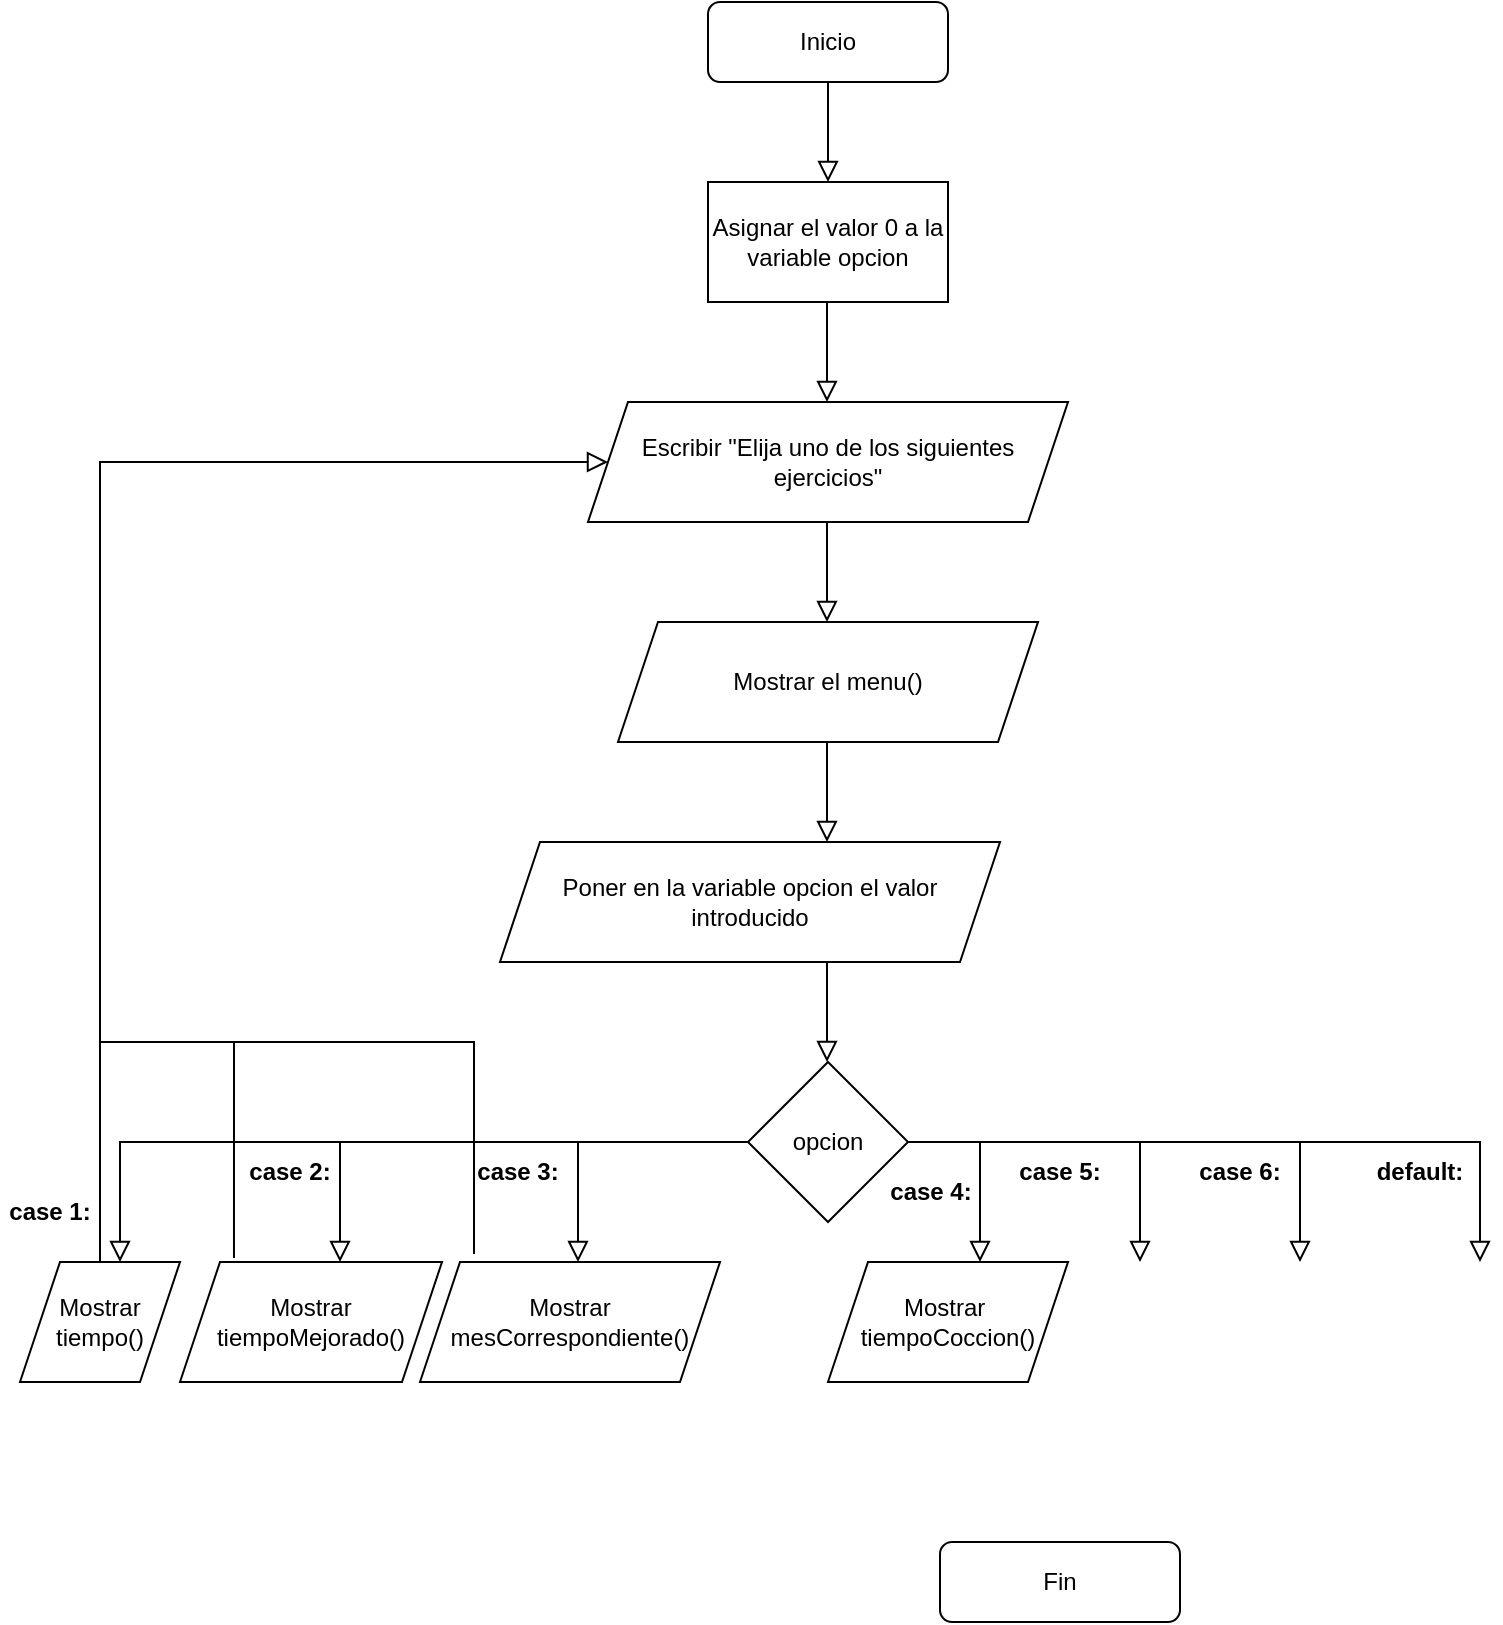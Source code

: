<mxfile version="16.5.6" type="github">
  <diagram id="C5RBs43oDa-KdzZeNtuy" name="Page-1">
    <mxGraphModel dx="1417" dy="794" grid="1" gridSize="10" guides="1" tooltips="1" connect="1" arrows="1" fold="1" page="1" pageScale="1" pageWidth="827" pageHeight="1169" math="0" shadow="0">
      <root>
        <mxCell id="WIyWlLk6GJQsqaUBKTNV-0" />
        <mxCell id="WIyWlLk6GJQsqaUBKTNV-1" parent="WIyWlLk6GJQsqaUBKTNV-0" />
        <mxCell id="WIyWlLk6GJQsqaUBKTNV-2" value="" style="rounded=0;html=1;jettySize=auto;orthogonalLoop=1;fontSize=11;endArrow=block;endFill=0;endSize=8;strokeWidth=1;shadow=0;labelBackgroundColor=none;edgeStyle=orthogonalEdgeStyle;" parent="WIyWlLk6GJQsqaUBKTNV-1" source="WIyWlLk6GJQsqaUBKTNV-3" edge="1">
          <mxGeometry relative="1" as="geometry">
            <mxPoint x="414" y="100" as="targetPoint" />
          </mxGeometry>
        </mxCell>
        <mxCell id="WIyWlLk6GJQsqaUBKTNV-3" value="Inicio" style="rounded=1;whiteSpace=wrap;html=1;fontSize=12;glass=0;strokeWidth=1;shadow=0;" parent="WIyWlLk6GJQsqaUBKTNV-1" vertex="1">
          <mxGeometry x="354" y="10" width="120" height="40" as="geometry" />
        </mxCell>
        <mxCell id="WIyWlLk6GJQsqaUBKTNV-11" value="Fin" style="rounded=1;whiteSpace=wrap;html=1;fontSize=12;glass=0;strokeWidth=1;shadow=0;" parent="WIyWlLk6GJQsqaUBKTNV-1" vertex="1">
          <mxGeometry x="470" y="780" width="120" height="40" as="geometry" />
        </mxCell>
        <mxCell id="yyxiZFKW22LoZUIJejNY-0" value="Asignar el valor 0 a la variable opcion" style="rounded=0;whiteSpace=wrap;html=1;" vertex="1" parent="WIyWlLk6GJQsqaUBKTNV-1">
          <mxGeometry x="354" y="100" width="120" height="60" as="geometry" />
        </mxCell>
        <mxCell id="yyxiZFKW22LoZUIJejNY-1" value="" style="rounded=0;html=1;jettySize=auto;orthogonalLoop=1;fontSize=11;endArrow=block;endFill=0;endSize=8;strokeWidth=1;shadow=0;labelBackgroundColor=none;edgeStyle=orthogonalEdgeStyle;" edge="1" parent="WIyWlLk6GJQsqaUBKTNV-1">
          <mxGeometry relative="1" as="geometry">
            <mxPoint x="413.5" y="160" as="sourcePoint" />
            <mxPoint x="413.5" y="210" as="targetPoint" />
          </mxGeometry>
        </mxCell>
        <mxCell id="yyxiZFKW22LoZUIJejNY-2" value="Escribir &quot;Elija uno de los siguientes ejercicios&quot;" style="shape=parallelogram;perimeter=parallelogramPerimeter;whiteSpace=wrap;html=1;fixedSize=1;" vertex="1" parent="WIyWlLk6GJQsqaUBKTNV-1">
          <mxGeometry x="294" y="210" width="240" height="60" as="geometry" />
        </mxCell>
        <mxCell id="yyxiZFKW22LoZUIJejNY-3" value="" style="rounded=0;html=1;jettySize=auto;orthogonalLoop=1;fontSize=11;endArrow=block;endFill=0;endSize=8;strokeWidth=1;shadow=0;labelBackgroundColor=none;edgeStyle=orthogonalEdgeStyle;" edge="1" parent="WIyWlLk6GJQsqaUBKTNV-1">
          <mxGeometry relative="1" as="geometry">
            <mxPoint x="413.5" y="270" as="sourcePoint" />
            <mxPoint x="413.5" y="320" as="targetPoint" />
          </mxGeometry>
        </mxCell>
        <mxCell id="yyxiZFKW22LoZUIJejNY-4" value="Mostrar el menu()" style="shape=parallelogram;perimeter=parallelogramPerimeter;whiteSpace=wrap;html=1;fixedSize=1;" vertex="1" parent="WIyWlLk6GJQsqaUBKTNV-1">
          <mxGeometry x="309" y="320" width="210" height="60" as="geometry" />
        </mxCell>
        <mxCell id="yyxiZFKW22LoZUIJejNY-5" value="" style="rounded=0;html=1;jettySize=auto;orthogonalLoop=1;fontSize=11;endArrow=block;endFill=0;endSize=8;strokeWidth=1;shadow=0;labelBackgroundColor=none;edgeStyle=orthogonalEdgeStyle;" edge="1" parent="WIyWlLk6GJQsqaUBKTNV-1">
          <mxGeometry relative="1" as="geometry">
            <mxPoint x="413.5" y="380" as="sourcePoint" />
            <mxPoint x="413.5" y="430" as="targetPoint" />
          </mxGeometry>
        </mxCell>
        <mxCell id="yyxiZFKW22LoZUIJejNY-6" value="Poner en la variable opcion el valor introducido" style="shape=parallelogram;perimeter=parallelogramPerimeter;whiteSpace=wrap;html=1;fixedSize=1;" vertex="1" parent="WIyWlLk6GJQsqaUBKTNV-1">
          <mxGeometry x="250" y="430" width="250" height="60" as="geometry" />
        </mxCell>
        <mxCell id="yyxiZFKW22LoZUIJejNY-7" value="" style="rounded=0;html=1;jettySize=auto;orthogonalLoop=1;fontSize=11;endArrow=block;endFill=0;endSize=8;strokeWidth=1;shadow=0;labelBackgroundColor=none;edgeStyle=orthogonalEdgeStyle;" edge="1" parent="WIyWlLk6GJQsqaUBKTNV-1">
          <mxGeometry relative="1" as="geometry">
            <mxPoint x="413.5" y="490" as="sourcePoint" />
            <mxPoint x="413.5" y="540" as="targetPoint" />
          </mxGeometry>
        </mxCell>
        <mxCell id="yyxiZFKW22LoZUIJejNY-8" value="opcion" style="rhombus;whiteSpace=wrap;html=1;" vertex="1" parent="WIyWlLk6GJQsqaUBKTNV-1">
          <mxGeometry x="374" y="540" width="80" height="80" as="geometry" />
        </mxCell>
        <mxCell id="yyxiZFKW22LoZUIJejNY-14" value="&lt;b&gt;case 1:&lt;/b&gt;" style="text;html=1;strokeColor=none;fillColor=none;align=center;verticalAlign=middle;whiteSpace=wrap;rounded=0;" vertex="1" parent="WIyWlLk6GJQsqaUBKTNV-1">
          <mxGeometry y="600" width="50" height="30" as="geometry" />
        </mxCell>
        <mxCell id="yyxiZFKW22LoZUIJejNY-15" value="" style="rounded=0;html=1;jettySize=auto;orthogonalLoop=1;fontSize=11;endArrow=block;endFill=0;endSize=8;strokeWidth=1;shadow=0;labelBackgroundColor=none;edgeStyle=orthogonalEdgeStyle;exitX=0;exitY=0.5;exitDx=0;exitDy=0;" edge="1" parent="WIyWlLk6GJQsqaUBKTNV-1" source="yyxiZFKW22LoZUIJejNY-8">
          <mxGeometry relative="1" as="geometry">
            <mxPoint x="350" y="580" as="sourcePoint" />
            <mxPoint x="60" y="640" as="targetPoint" />
            <Array as="points">
              <mxPoint x="60" y="580" />
              <mxPoint x="60" y="640" />
            </Array>
          </mxGeometry>
        </mxCell>
        <mxCell id="yyxiZFKW22LoZUIJejNY-16" value="" style="rounded=0;html=1;jettySize=auto;orthogonalLoop=1;fontSize=11;endArrow=block;endFill=0;endSize=8;strokeWidth=1;shadow=0;labelBackgroundColor=none;edgeStyle=orthogonalEdgeStyle;" edge="1" parent="WIyWlLk6GJQsqaUBKTNV-1">
          <mxGeometry relative="1" as="geometry">
            <mxPoint x="170" y="580" as="sourcePoint" />
            <mxPoint x="170" y="640" as="targetPoint" />
          </mxGeometry>
        </mxCell>
        <mxCell id="yyxiZFKW22LoZUIJejNY-17" value="" style="rounded=0;html=1;jettySize=auto;orthogonalLoop=1;fontSize=11;endArrow=block;endFill=0;endSize=8;strokeWidth=1;shadow=0;labelBackgroundColor=none;edgeStyle=orthogonalEdgeStyle;" edge="1" parent="WIyWlLk6GJQsqaUBKTNV-1">
          <mxGeometry relative="1" as="geometry">
            <mxPoint x="289" y="580" as="sourcePoint" />
            <mxPoint x="289" y="640" as="targetPoint" />
            <Array as="points">
              <mxPoint x="289.5" y="600" />
              <mxPoint x="289.5" y="600" />
            </Array>
          </mxGeometry>
        </mxCell>
        <mxCell id="yyxiZFKW22LoZUIJejNY-18" value="" style="rounded=0;html=1;jettySize=auto;orthogonalLoop=1;fontSize=11;endArrow=block;endFill=0;endSize=8;strokeWidth=1;shadow=0;labelBackgroundColor=none;edgeStyle=orthogonalEdgeStyle;" edge="1" parent="WIyWlLk6GJQsqaUBKTNV-1">
          <mxGeometry relative="1" as="geometry">
            <mxPoint x="490" y="580" as="sourcePoint" />
            <mxPoint x="490" y="640" as="targetPoint" />
            <Array as="points">
              <mxPoint x="490" y="610" />
              <mxPoint x="490" y="610" />
            </Array>
          </mxGeometry>
        </mxCell>
        <mxCell id="yyxiZFKW22LoZUIJejNY-19" value="" style="rounded=0;html=1;jettySize=auto;orthogonalLoop=1;fontSize=11;endArrow=block;endFill=0;endSize=8;strokeWidth=1;shadow=0;labelBackgroundColor=none;edgeStyle=orthogonalEdgeStyle;exitX=1;exitY=0.5;exitDx=0;exitDy=0;" edge="1" parent="WIyWlLk6GJQsqaUBKTNV-1" source="yyxiZFKW22LoZUIJejNY-8">
          <mxGeometry relative="1" as="geometry">
            <mxPoint x="539" y="580" as="sourcePoint" />
            <mxPoint x="740" y="640" as="targetPoint" />
            <Array as="points">
              <mxPoint x="740" y="580" />
              <mxPoint x="740" y="630" />
            </Array>
          </mxGeometry>
        </mxCell>
        <mxCell id="yyxiZFKW22LoZUIJejNY-20" value="" style="rounded=0;html=1;jettySize=auto;orthogonalLoop=1;fontSize=11;endArrow=block;endFill=0;endSize=8;strokeWidth=1;shadow=0;labelBackgroundColor=none;edgeStyle=orthogonalEdgeStyle;" edge="1" parent="WIyWlLk6GJQsqaUBKTNV-1">
          <mxGeometry relative="1" as="geometry">
            <mxPoint x="570" y="580" as="sourcePoint" />
            <mxPoint x="570" y="640" as="targetPoint" />
          </mxGeometry>
        </mxCell>
        <mxCell id="yyxiZFKW22LoZUIJejNY-21" value="" style="rounded=0;html=1;jettySize=auto;orthogonalLoop=1;fontSize=11;endArrow=block;endFill=0;endSize=8;strokeWidth=1;shadow=0;labelBackgroundColor=none;edgeStyle=orthogonalEdgeStyle;" edge="1" parent="WIyWlLk6GJQsqaUBKTNV-1">
          <mxGeometry relative="1" as="geometry">
            <mxPoint x="650" y="580" as="sourcePoint" />
            <mxPoint x="650" y="640" as="targetPoint" />
          </mxGeometry>
        </mxCell>
        <mxCell id="yyxiZFKW22LoZUIJejNY-23" value="&lt;b&gt;case 2:&lt;/b&gt;" style="text;html=1;strokeColor=none;fillColor=none;align=center;verticalAlign=middle;whiteSpace=wrap;rounded=0;" vertex="1" parent="WIyWlLk6GJQsqaUBKTNV-1">
          <mxGeometry x="120" y="580" width="50" height="30" as="geometry" />
        </mxCell>
        <mxCell id="yyxiZFKW22LoZUIJejNY-24" value="&lt;b&gt;case 3:&lt;/b&gt;" style="text;html=1;strokeColor=none;fillColor=none;align=center;verticalAlign=middle;whiteSpace=wrap;rounded=0;" vertex="1" parent="WIyWlLk6GJQsqaUBKTNV-1">
          <mxGeometry x="229" y="580" width="60" height="30" as="geometry" />
        </mxCell>
        <mxCell id="yyxiZFKW22LoZUIJejNY-25" value="&lt;b&gt;case 4:&lt;/b&gt;" style="text;html=1;strokeColor=none;fillColor=none;align=center;verticalAlign=middle;whiteSpace=wrap;rounded=0;" vertex="1" parent="WIyWlLk6GJQsqaUBKTNV-1">
          <mxGeometry x="440" y="590" width="51" height="30" as="geometry" />
        </mxCell>
        <mxCell id="yyxiZFKW22LoZUIJejNY-26" value="&lt;b&gt;case 5:&lt;/b&gt;" style="text;html=1;strokeColor=none;fillColor=none;align=center;verticalAlign=middle;whiteSpace=wrap;rounded=0;" vertex="1" parent="WIyWlLk6GJQsqaUBKTNV-1">
          <mxGeometry x="500" y="580" width="60" height="30" as="geometry" />
        </mxCell>
        <mxCell id="yyxiZFKW22LoZUIJejNY-27" value="&lt;b&gt;case 6:&lt;/b&gt;" style="text;html=1;strokeColor=none;fillColor=none;align=center;verticalAlign=middle;whiteSpace=wrap;rounded=0;" vertex="1" parent="WIyWlLk6GJQsqaUBKTNV-1">
          <mxGeometry x="590" y="580" width="60" height="30" as="geometry" />
        </mxCell>
        <mxCell id="yyxiZFKW22LoZUIJejNY-28" value="&lt;b&gt;default:&lt;/b&gt;" style="text;html=1;strokeColor=none;fillColor=none;align=center;verticalAlign=middle;whiteSpace=wrap;rounded=0;" vertex="1" parent="WIyWlLk6GJQsqaUBKTNV-1">
          <mxGeometry x="680" y="580" width="60" height="30" as="geometry" />
        </mxCell>
        <mxCell id="yyxiZFKW22LoZUIJejNY-29" value="Mostrar &lt;br&gt;tiempo()" style="shape=parallelogram;perimeter=parallelogramPerimeter;whiteSpace=wrap;html=1;fixedSize=1;" vertex="1" parent="WIyWlLk6GJQsqaUBKTNV-1">
          <mxGeometry x="10" y="640" width="80" height="60" as="geometry" />
        </mxCell>
        <mxCell id="yyxiZFKW22LoZUIJejNY-30" value="Mostrar&lt;br&gt;tiempoMejorado()" style="shape=parallelogram;perimeter=parallelogramPerimeter;whiteSpace=wrap;html=1;fixedSize=1;" vertex="1" parent="WIyWlLk6GJQsqaUBKTNV-1">
          <mxGeometry x="90" y="640" width="131" height="60" as="geometry" />
        </mxCell>
        <mxCell id="yyxiZFKW22LoZUIJejNY-31" value="Mostrar mesCorrespondiente()" style="shape=parallelogram;perimeter=parallelogramPerimeter;whiteSpace=wrap;html=1;fixedSize=1;" vertex="1" parent="WIyWlLk6GJQsqaUBKTNV-1">
          <mxGeometry x="210" y="640" width="150" height="60" as="geometry" />
        </mxCell>
        <mxCell id="yyxiZFKW22LoZUIJejNY-35" value="Mostrar&amp;nbsp;&lt;br&gt;tiempoCoccion()" style="shape=parallelogram;perimeter=parallelogramPerimeter;whiteSpace=wrap;html=1;fixedSize=1;" vertex="1" parent="WIyWlLk6GJQsqaUBKTNV-1">
          <mxGeometry x="414" y="640" width="120" height="60" as="geometry" />
        </mxCell>
        <mxCell id="yyxiZFKW22LoZUIJejNY-39" value="" style="rounded=0;html=1;jettySize=auto;orthogonalLoop=1;fontSize=11;endArrow=block;endFill=0;endSize=8;strokeWidth=1;shadow=0;labelBackgroundColor=none;edgeStyle=orthogonalEdgeStyle;entryX=0;entryY=0.5;entryDx=0;entryDy=0;" edge="1" parent="WIyWlLk6GJQsqaUBKTNV-1" source="yyxiZFKW22LoZUIJejNY-29" target="yyxiZFKW22LoZUIJejNY-2">
          <mxGeometry relative="1" as="geometry">
            <mxPoint x="89" y="350" as="sourcePoint" />
            <mxPoint x="270" y="240" as="targetPoint" />
            <Array as="points">
              <mxPoint x="50" y="240" />
            </Array>
          </mxGeometry>
        </mxCell>
        <mxCell id="yyxiZFKW22LoZUIJejNY-42" value="" style="endArrow=none;html=1;rounded=0;exitX=0.206;exitY=-0.033;exitDx=0;exitDy=0;exitPerimeter=0;" edge="1" parent="WIyWlLk6GJQsqaUBKTNV-1" source="yyxiZFKW22LoZUIJejNY-30">
          <mxGeometry width="50" height="50" relative="1" as="geometry">
            <mxPoint x="390" y="390" as="sourcePoint" />
            <mxPoint x="50" y="530" as="targetPoint" />
            <Array as="points">
              <mxPoint x="117" y="530" />
            </Array>
          </mxGeometry>
        </mxCell>
        <mxCell id="yyxiZFKW22LoZUIJejNY-43" value="" style="endArrow=none;html=1;rounded=0;exitX=0.18;exitY=-0.067;exitDx=0;exitDy=0;exitPerimeter=0;" edge="1" parent="WIyWlLk6GJQsqaUBKTNV-1" source="yyxiZFKW22LoZUIJejNY-31">
          <mxGeometry width="50" height="50" relative="1" as="geometry">
            <mxPoint x="390" y="390" as="sourcePoint" />
            <mxPoint x="50" y="530" as="targetPoint" />
            <Array as="points">
              <mxPoint x="237" y="530" />
            </Array>
          </mxGeometry>
        </mxCell>
      </root>
    </mxGraphModel>
  </diagram>
</mxfile>
